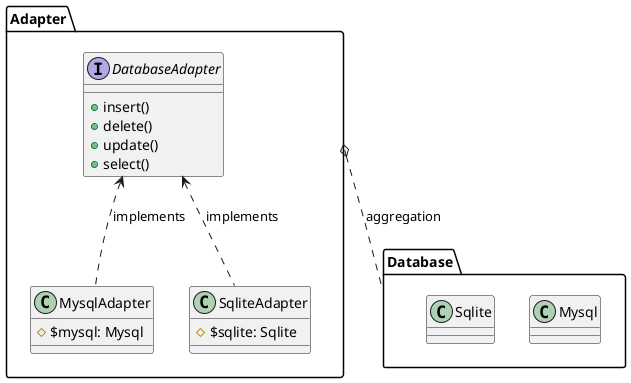 @startuml
package Adapter {
    interface DatabaseAdapter {
        + insert()
        + delete()
        + update()
        + select()
    }
    class MysqlAdapter {
        # $mysql: Mysql
    }
    class SqliteAdapter {
        # $sqlite: Sqlite
    }

    MysqlAdapter .up.> DatabaseAdapter : implements
    SqliteAdapter .up.> DatabaseAdapter : implements
}
package Database {
    class Mysql
    class Sqlite
}

Adapter o.down. Database : aggregation

@enduml